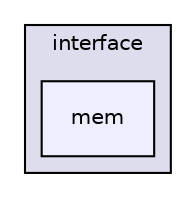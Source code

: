 digraph "CoAPSTM32-Interation/libraries/3rdparty/CoAp/interface/mem" {
  compound=true
  node [ fontsize="10", fontname="Helvetica"];
  edge [ labelfontsize="10", labelfontname="Helvetica"];
  subgraph clusterdir_86b413838413fb133fb83de9ee10a857 {
    graph [ bgcolor="#ddddee", pencolor="black", label="interface" fontname="Helvetica", fontsize="10", URL="dir_86b413838413fb133fb83de9ee10a857.html"]
  dir_cae51f3ad29cf5b3731e5022ded1bce2 [shape=box, label="mem", style="filled", fillcolor="#eeeeff", pencolor="black", URL="dir_cae51f3ad29cf5b3731e5022ded1bce2.html"];
  }
}
